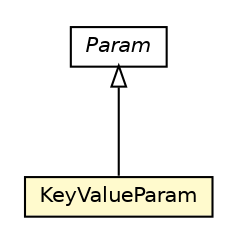 #!/usr/local/bin/dot
#
# Class diagram 
# Generated by UMLGraph version R5_6-24-gf6e263 (http://www.umlgraph.org/)
#

digraph G {
	edge [fontname="Helvetica",fontsize=10,labelfontname="Helvetica",labelfontsize=10];
	node [fontname="Helvetica",fontsize=10,shape=plaintext];
	nodesep=0.25;
	ranksep=0.5;
	// io.reinert.requestor.core.header.Param
	c50544 [label=<<table title="io.reinert.requestor.core.header.Param" border="0" cellborder="1" cellspacing="0" cellpadding="2" port="p" href="./Param.html">
		<tr><td><table border="0" cellspacing="0" cellpadding="1">
<tr><td align="center" balign="center"><font face="Helvetica-Oblique"> Param </font></td></tr>
		</table></td></tr>
		</table>>, URL="./Param.html", fontname="Helvetica", fontcolor="black", fontsize=10.0];
	// io.reinert.requestor.core.header.Param.KeyValueParam
	c50546 [label=<<table title="io.reinert.requestor.core.header.Param.KeyValueParam" border="0" cellborder="1" cellspacing="0" cellpadding="2" port="p" bgcolor="lemonChiffon" href="./Param.KeyValueParam.html">
		<tr><td><table border="0" cellspacing="0" cellpadding="1">
<tr><td align="center" balign="center"> KeyValueParam </td></tr>
		</table></td></tr>
		</table>>, URL="./Param.KeyValueParam.html", fontname="Helvetica", fontcolor="black", fontsize=10.0];
	//io.reinert.requestor.core.header.Param.KeyValueParam extends io.reinert.requestor.core.header.Param
	c50544:p -> c50546:p [dir=back,arrowtail=empty];
}

